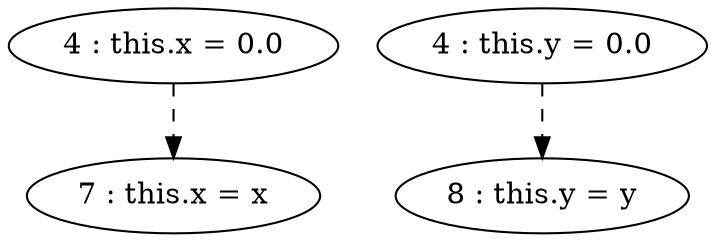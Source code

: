digraph G {
"4 : this.x = 0.0"
"4 : this.x = 0.0" -> "7 : this.x = x" [style=dashed]
"4 : this.y = 0.0"
"4 : this.y = 0.0" -> "8 : this.y = y" [style=dashed]
"7 : this.x = x"
"8 : this.y = y"
}
